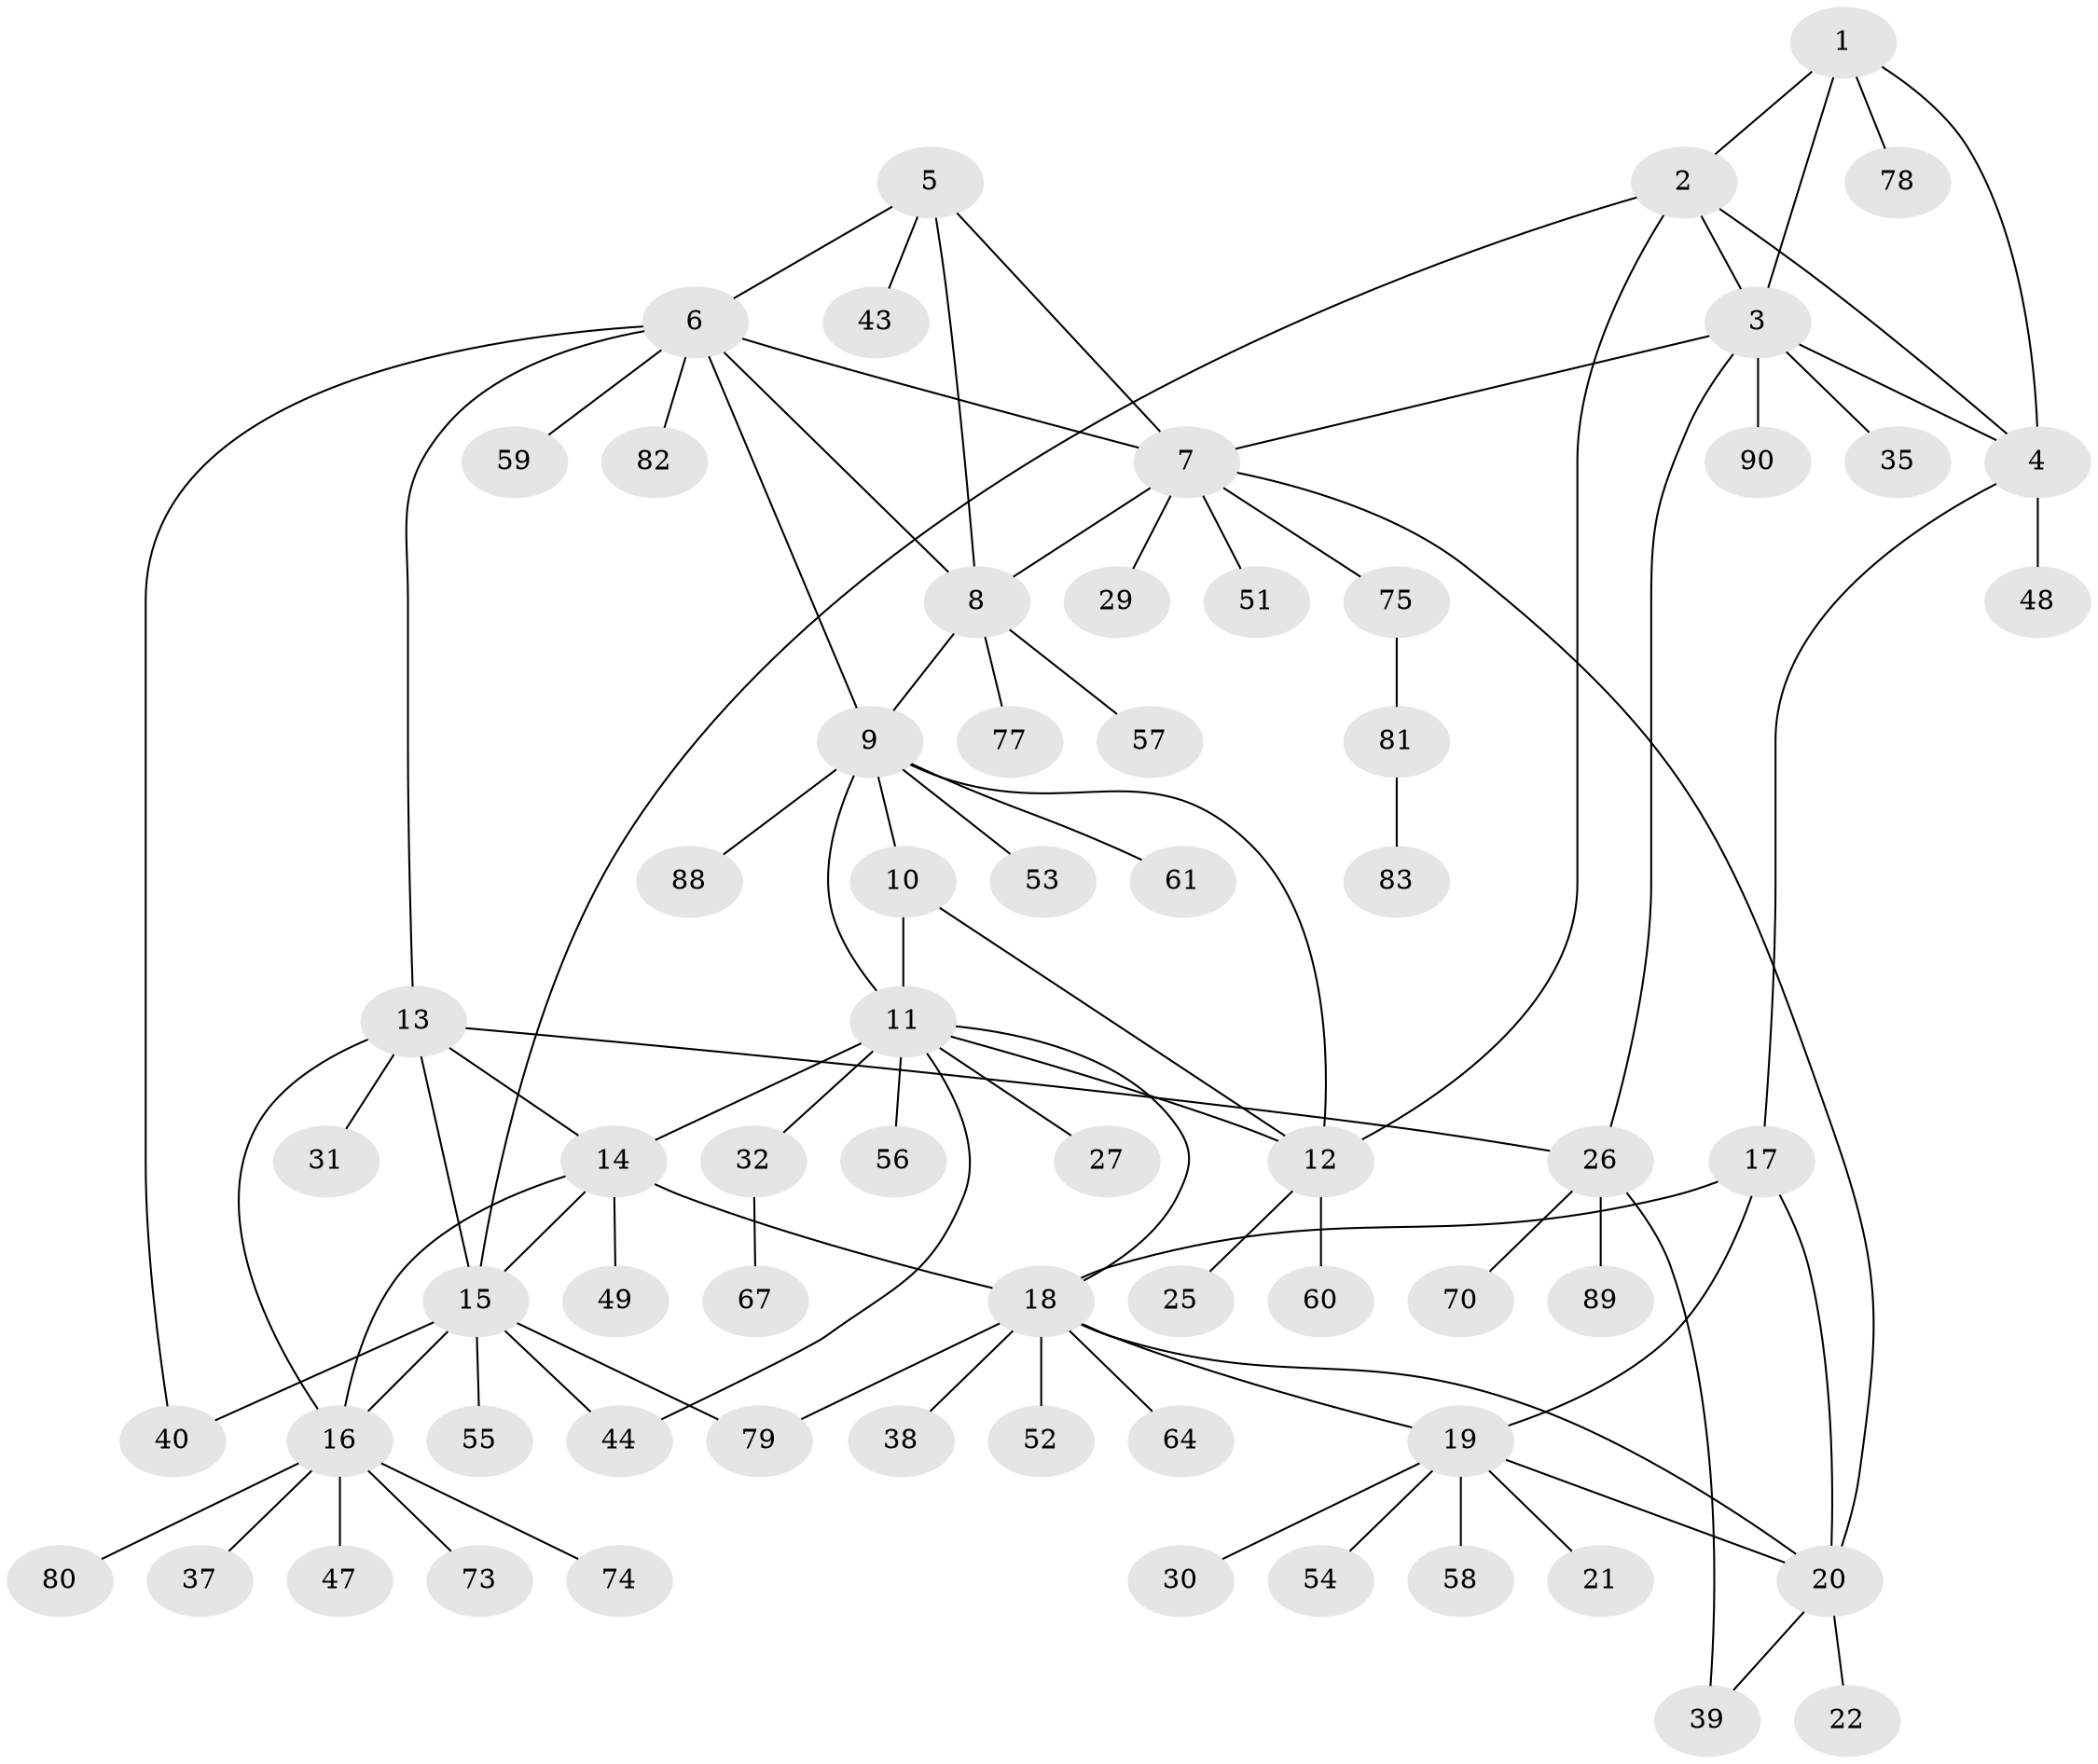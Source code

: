// Generated by graph-tools (version 1.1) at 2025/52/02/27/25 19:52:17]
// undirected, 66 vertices, 92 edges
graph export_dot {
graph [start="1"]
  node [color=gray90,style=filled];
  1 [super="+69"];
  2;
  3 [super="+65"];
  4 [super="+36"];
  5;
  6 [super="+50"];
  7 [super="+63"];
  8 [super="+24"];
  9 [super="+28"];
  10 [super="+68"];
  11 [super="+66"];
  12 [super="+42"];
  13;
  14 [super="+46"];
  15 [super="+76"];
  16 [super="+71"];
  17;
  18 [super="+23"];
  19 [super="+33"];
  20 [super="+72"];
  21;
  22;
  25;
  26 [super="+34"];
  27;
  29;
  30;
  31;
  32 [super="+45"];
  35 [super="+91"];
  37;
  38 [super="+41"];
  39;
  40;
  43;
  44;
  47;
  48;
  49 [super="+87"];
  51;
  52;
  53;
  54;
  55;
  56;
  57;
  58;
  59;
  60;
  61 [super="+62"];
  64;
  67;
  70;
  73;
  74;
  75;
  77;
  78;
  79 [super="+85"];
  80 [super="+84"];
  81 [super="+86"];
  82;
  83;
  88;
  89;
  90;
  1 -- 2;
  1 -- 3;
  1 -- 4;
  1 -- 78;
  2 -- 3;
  2 -- 4;
  2 -- 12;
  2 -- 15;
  3 -- 4;
  3 -- 7;
  3 -- 26;
  3 -- 35;
  3 -- 90;
  4 -- 17;
  4 -- 48;
  5 -- 6;
  5 -- 7;
  5 -- 8;
  5 -- 43;
  6 -- 7;
  6 -- 8;
  6 -- 13;
  6 -- 40;
  6 -- 59;
  6 -- 82;
  6 -- 9;
  7 -- 8;
  7 -- 20;
  7 -- 29;
  7 -- 51;
  7 -- 75;
  8 -- 9;
  8 -- 57;
  8 -- 77;
  9 -- 10;
  9 -- 11;
  9 -- 12;
  9 -- 53;
  9 -- 88;
  9 -- 61;
  10 -- 11;
  10 -- 12;
  11 -- 12;
  11 -- 14;
  11 -- 18;
  11 -- 27;
  11 -- 32;
  11 -- 44;
  11 -- 56;
  12 -- 25;
  12 -- 60;
  13 -- 14;
  13 -- 15;
  13 -- 16;
  13 -- 26;
  13 -- 31;
  14 -- 15;
  14 -- 16;
  14 -- 18;
  14 -- 49;
  15 -- 16;
  15 -- 44;
  15 -- 55;
  15 -- 79;
  15 -- 40;
  16 -- 37;
  16 -- 47;
  16 -- 73;
  16 -- 74;
  16 -- 80;
  17 -- 18;
  17 -- 19;
  17 -- 20;
  18 -- 19;
  18 -- 20;
  18 -- 38;
  18 -- 52;
  18 -- 64;
  18 -- 79;
  19 -- 20;
  19 -- 21;
  19 -- 30;
  19 -- 58;
  19 -- 54;
  20 -- 22;
  20 -- 39;
  26 -- 39;
  26 -- 89;
  26 -- 70;
  32 -- 67;
  75 -- 81;
  81 -- 83;
}
